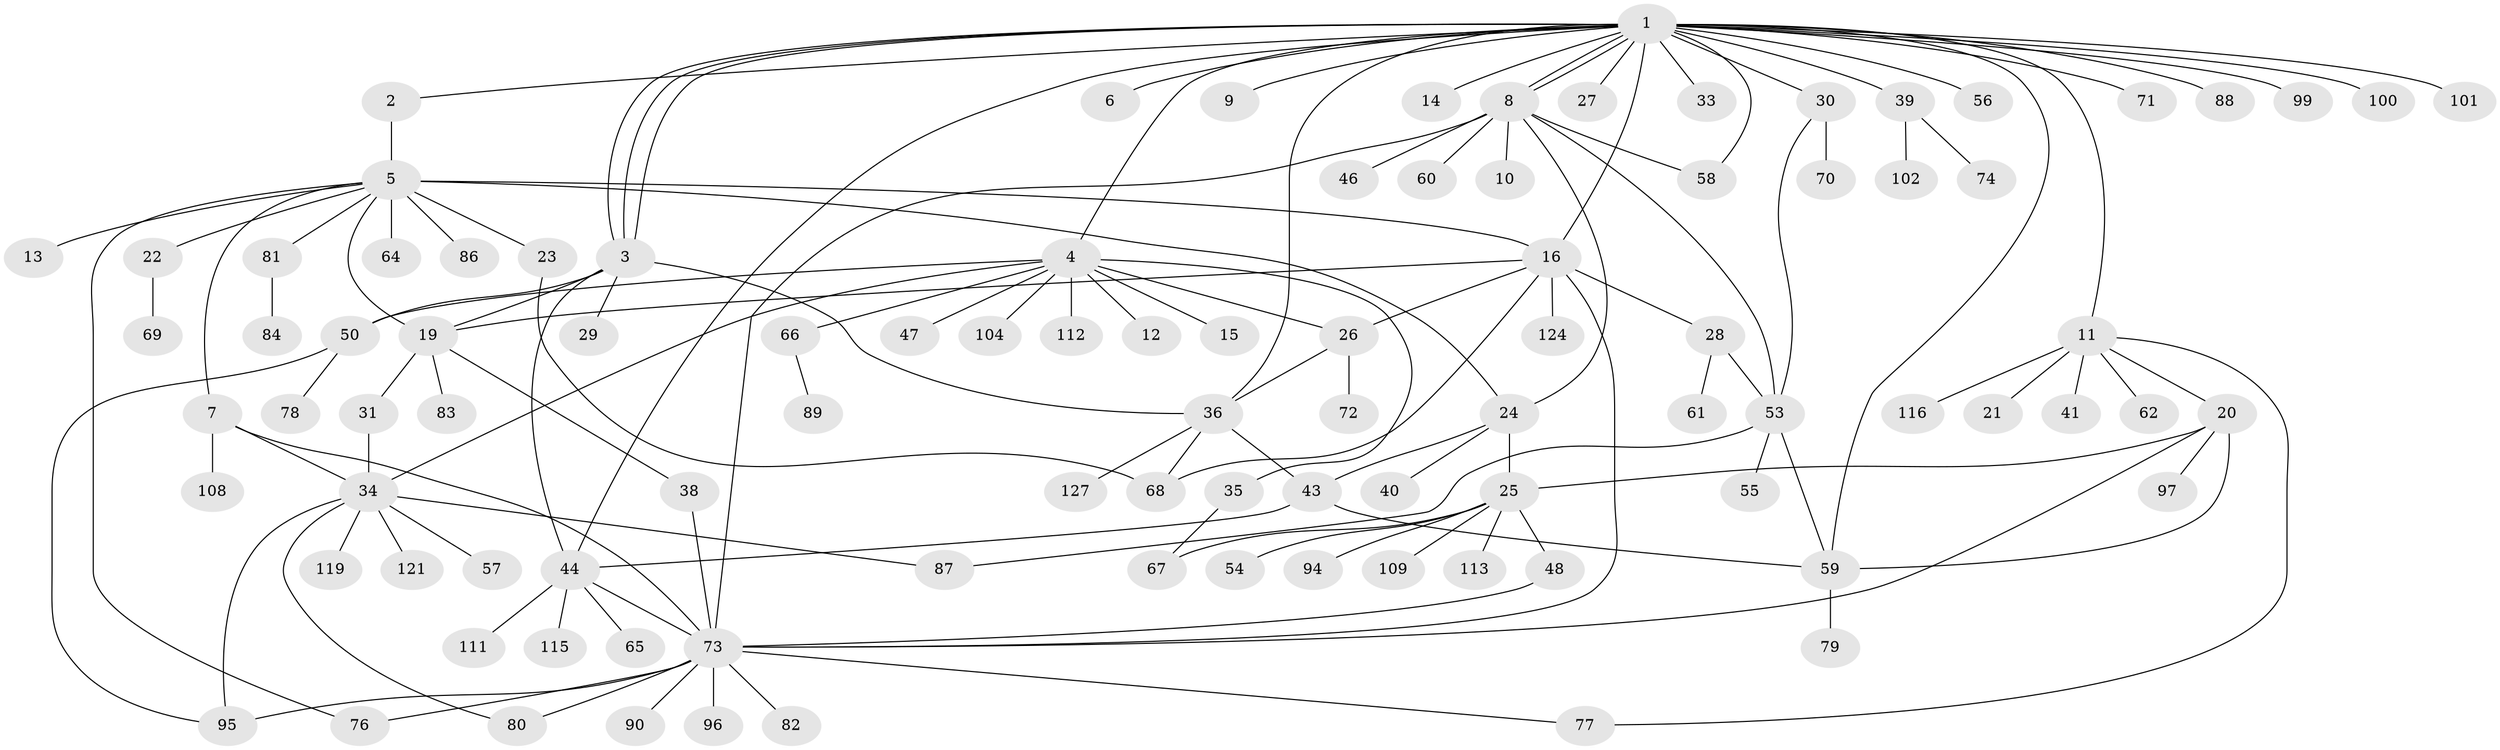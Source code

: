 // Generated by graph-tools (version 1.1) at 2025/23/03/03/25 07:23:49]
// undirected, 98 vertices, 135 edges
graph export_dot {
graph [start="1"]
  node [color=gray90,style=filled];
  1 [super="+118"];
  2 [super="+92"];
  3 [super="+63"];
  4 [super="+18"];
  5 [super="+17"];
  6;
  7 [super="+75"];
  8 [super="+45"];
  9;
  10;
  11 [super="+117"];
  12;
  13;
  14;
  15;
  16 [super="+125"];
  19 [super="+32"];
  20 [super="+42"];
  21;
  22 [super="+85"];
  23;
  24 [super="+122"];
  25 [super="+93"];
  26;
  27 [super="+106"];
  28 [super="+51"];
  29;
  30;
  31;
  33;
  34 [super="+37"];
  35 [super="+126"];
  36 [super="+91"];
  38;
  39 [super="+52"];
  40;
  41;
  43 [super="+49"];
  44 [super="+114"];
  46;
  47;
  48 [super="+98"];
  50 [super="+120"];
  53 [super="+123"];
  54;
  55;
  56;
  57 [super="+105"];
  58;
  59 [super="+103"];
  60;
  61;
  62 [super="+110"];
  64;
  65;
  66;
  67;
  68;
  69;
  70;
  71;
  72;
  73 [super="+107"];
  74;
  76;
  77;
  78;
  79;
  80;
  81;
  82;
  83;
  84;
  86;
  87;
  88;
  89;
  90;
  94;
  95;
  96;
  97;
  99;
  100;
  101;
  102;
  104;
  108;
  109;
  111;
  112;
  113;
  115;
  116;
  119;
  121;
  124;
  127;
  1 -- 2;
  1 -- 3;
  1 -- 3;
  1 -- 3;
  1 -- 4;
  1 -- 6;
  1 -- 8;
  1 -- 8;
  1 -- 9;
  1 -- 11;
  1 -- 14;
  1 -- 16 [weight=2];
  1 -- 27;
  1 -- 30;
  1 -- 33;
  1 -- 36;
  1 -- 39;
  1 -- 56;
  1 -- 58;
  1 -- 59;
  1 -- 71;
  1 -- 88;
  1 -- 99;
  1 -- 100;
  1 -- 101;
  1 -- 44;
  2 -- 5 [weight=2];
  3 -- 19;
  3 -- 29;
  3 -- 36;
  3 -- 44;
  3 -- 50;
  4 -- 12;
  4 -- 15;
  4 -- 26;
  4 -- 35;
  4 -- 47;
  4 -- 50;
  4 -- 66;
  4 -- 104;
  4 -- 112;
  4 -- 34;
  5 -- 7;
  5 -- 13;
  5 -- 16 [weight=2];
  5 -- 22;
  5 -- 24;
  5 -- 81;
  5 -- 64;
  5 -- 76;
  5 -- 86;
  5 -- 23;
  5 -- 19;
  7 -- 34;
  7 -- 108;
  7 -- 73;
  8 -- 10;
  8 -- 24;
  8 -- 58;
  8 -- 73;
  8 -- 60;
  8 -- 46;
  8 -- 53;
  11 -- 20;
  11 -- 21;
  11 -- 41;
  11 -- 62;
  11 -- 77;
  11 -- 116;
  16 -- 26;
  16 -- 28;
  16 -- 68;
  16 -- 124;
  16 -- 73;
  16 -- 19;
  19 -- 31;
  19 -- 83;
  19 -- 38;
  20 -- 25;
  20 -- 59;
  20 -- 97;
  20 -- 73;
  22 -- 69;
  23 -- 68;
  24 -- 25;
  24 -- 40;
  24 -- 43;
  25 -- 48;
  25 -- 54;
  25 -- 67;
  25 -- 94;
  25 -- 109;
  25 -- 113;
  26 -- 36;
  26 -- 72;
  28 -- 61;
  28 -- 53;
  30 -- 53;
  30 -- 70;
  31 -- 34;
  34 -- 57;
  34 -- 87;
  34 -- 121;
  34 -- 80;
  34 -- 119;
  34 -- 95;
  35 -- 67;
  36 -- 127;
  36 -- 68;
  36 -- 43;
  38 -- 73;
  39 -- 74;
  39 -- 102;
  43 -- 44;
  43 -- 59;
  44 -- 65;
  44 -- 73;
  44 -- 111;
  44 -- 115;
  48 -- 73;
  50 -- 78;
  50 -- 95;
  53 -- 55;
  53 -- 59;
  53 -- 87;
  59 -- 79;
  66 -- 89;
  73 -- 76;
  73 -- 77;
  73 -- 80;
  73 -- 82;
  73 -- 90;
  73 -- 95;
  73 -- 96;
  81 -- 84;
}
